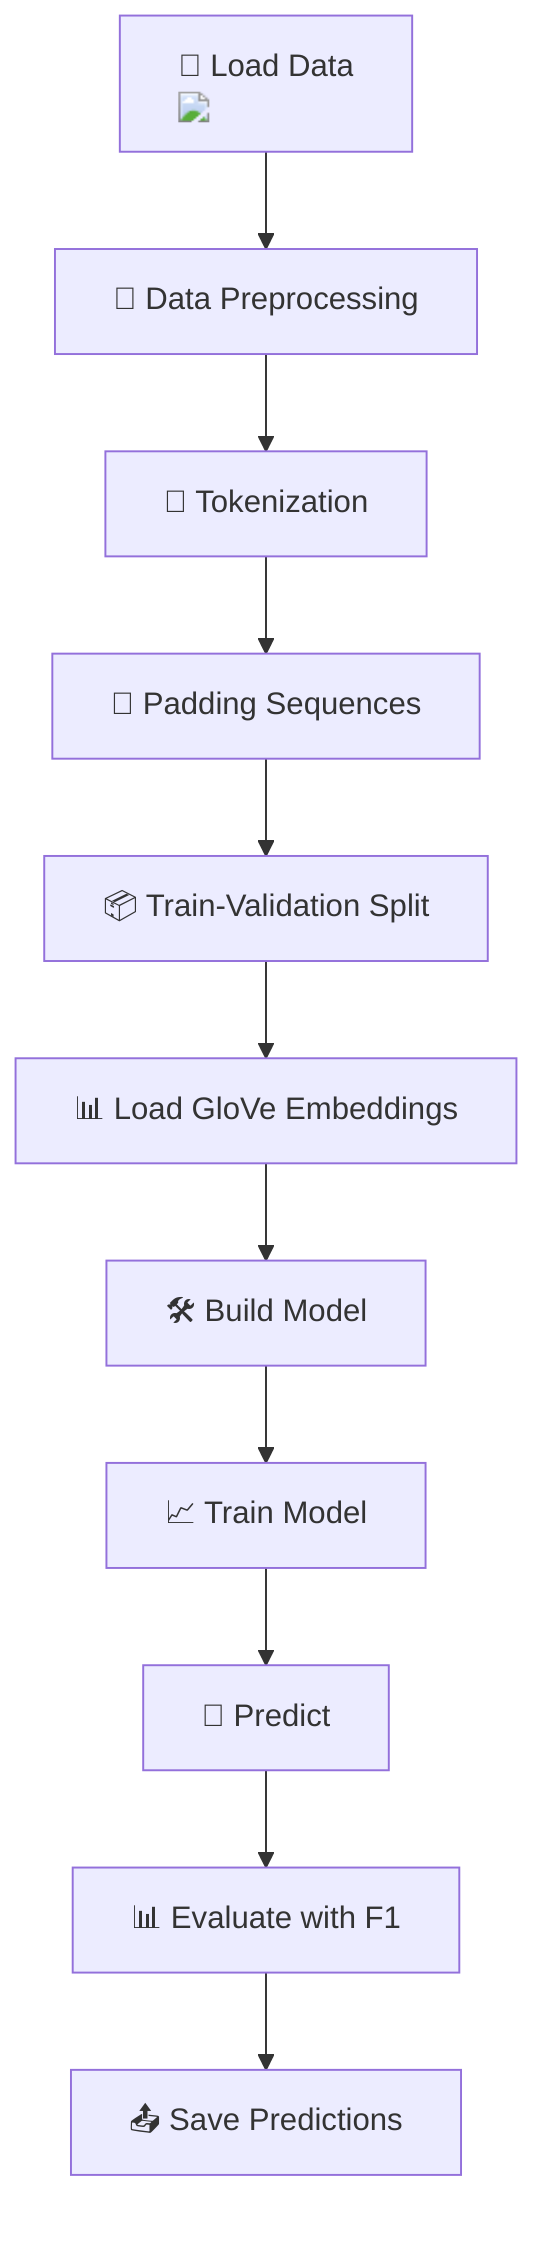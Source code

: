 graph TD;
    A["📂 Load Data <img src='file.svg'/>"] --> B["🧹 Data Preprocessing"];
    B --> C["🔢 Tokenization"];
    C --> D["📝 Padding Sequences"];
    D --> E["📦 Train-Validation Split"];
    E --> F["📊 Load GloVe Embeddings"];
    F --> G["🛠 Build Model"];
    G --> H["📈 Train Model"];
    H --> I["🤖 Predict"];
    I --> J["📊 Evaluate with F1"];
    J --> K["📤 Save Predictions"];